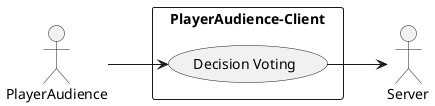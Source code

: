 @startuml
left to right direction
actor "PlayerAudience" as AUDC
actor "Server" as se
rectangle "PlayerAudience-Client" {
usecase "Decision Voting" as PE
}

AUDC --> PE
PE --> se

@enduml